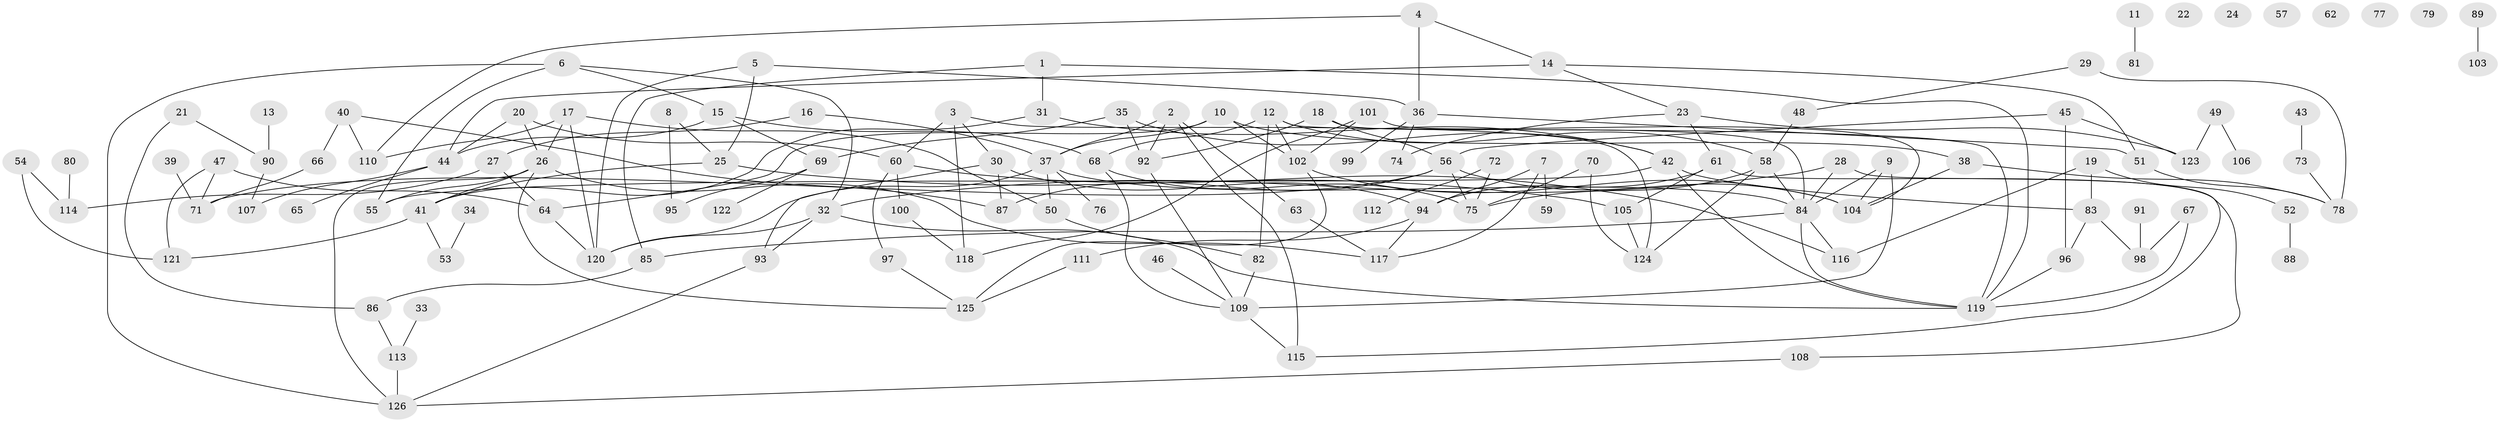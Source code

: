 // coarse degree distribution, {8: 0.017857142857142856, 7: 0.05357142857142857, 5: 0.10714285714285714, 6: 0.03571428571428571, 11: 0.03571428571428571, 4: 0.08928571428571429, 3: 0.08928571428571429, 16: 0.017857142857142856, 0: 0.14285714285714285, 13: 0.017857142857142856, 2: 0.17857142857142858, 10: 0.017857142857142856, 9: 0.017857142857142856, 1: 0.17857142857142858}
// Generated by graph-tools (version 1.1) at 2025/16/03/04/25 18:16:25]
// undirected, 126 vertices, 185 edges
graph export_dot {
graph [start="1"]
  node [color=gray90,style=filled];
  1;
  2;
  3;
  4;
  5;
  6;
  7;
  8;
  9;
  10;
  11;
  12;
  13;
  14;
  15;
  16;
  17;
  18;
  19;
  20;
  21;
  22;
  23;
  24;
  25;
  26;
  27;
  28;
  29;
  30;
  31;
  32;
  33;
  34;
  35;
  36;
  37;
  38;
  39;
  40;
  41;
  42;
  43;
  44;
  45;
  46;
  47;
  48;
  49;
  50;
  51;
  52;
  53;
  54;
  55;
  56;
  57;
  58;
  59;
  60;
  61;
  62;
  63;
  64;
  65;
  66;
  67;
  68;
  69;
  70;
  71;
  72;
  73;
  74;
  75;
  76;
  77;
  78;
  79;
  80;
  81;
  82;
  83;
  84;
  85;
  86;
  87;
  88;
  89;
  90;
  91;
  92;
  93;
  94;
  95;
  96;
  97;
  98;
  99;
  100;
  101;
  102;
  103;
  104;
  105;
  106;
  107;
  108;
  109;
  110;
  111;
  112;
  113;
  114;
  115;
  116;
  117;
  118;
  119;
  120;
  121;
  122;
  123;
  124;
  125;
  126;
  1 -- 31;
  1 -- 85;
  1 -- 119;
  2 -- 37;
  2 -- 63;
  2 -- 92;
  2 -- 115;
  3 -- 30;
  3 -- 60;
  3 -- 118;
  3 -- 124;
  4 -- 14;
  4 -- 36;
  4 -- 110;
  5 -- 25;
  5 -- 36;
  5 -- 120;
  6 -- 15;
  6 -- 32;
  6 -- 55;
  6 -- 126;
  7 -- 59;
  7 -- 94;
  7 -- 117;
  8 -- 25;
  8 -- 95;
  9 -- 84;
  9 -- 104;
  9 -- 109;
  10 -- 37;
  10 -- 38;
  10 -- 64;
  10 -- 102;
  11 -- 81;
  12 -- 58;
  12 -- 68;
  12 -- 82;
  12 -- 102;
  12 -- 119;
  13 -- 90;
  14 -- 23;
  14 -- 44;
  14 -- 51;
  15 -- 44;
  15 -- 68;
  15 -- 69;
  16 -- 27;
  16 -- 37;
  17 -- 26;
  17 -- 50;
  17 -- 110;
  17 -- 120;
  18 -- 56;
  18 -- 84;
  18 -- 92;
  19 -- 52;
  19 -- 83;
  19 -- 116;
  20 -- 26;
  20 -- 44;
  20 -- 60;
  21 -- 86;
  21 -- 90;
  23 -- 61;
  23 -- 74;
  23 -- 123;
  25 -- 41;
  25 -- 105;
  26 -- 41;
  26 -- 55;
  26 -- 117;
  26 -- 125;
  26 -- 126;
  27 -- 64;
  27 -- 114;
  28 -- 32;
  28 -- 84;
  28 -- 115;
  29 -- 48;
  29 -- 78;
  30 -- 87;
  30 -- 93;
  30 -- 94;
  31 -- 41;
  31 -- 42;
  32 -- 93;
  32 -- 119;
  32 -- 120;
  33 -- 113;
  34 -- 53;
  35 -- 42;
  35 -- 69;
  35 -- 92;
  36 -- 51;
  36 -- 74;
  36 -- 99;
  37 -- 50;
  37 -- 76;
  37 -- 84;
  37 -- 120;
  38 -- 78;
  38 -- 104;
  39 -- 71;
  40 -- 66;
  40 -- 87;
  40 -- 110;
  41 -- 53;
  41 -- 121;
  42 -- 55;
  42 -- 83;
  42 -- 119;
  43 -- 73;
  44 -- 65;
  44 -- 107;
  45 -- 56;
  45 -- 96;
  45 -- 123;
  46 -- 109;
  47 -- 64;
  47 -- 71;
  47 -- 121;
  48 -- 58;
  49 -- 106;
  49 -- 123;
  50 -- 82;
  51 -- 78;
  52 -- 88;
  54 -- 114;
  54 -- 121;
  56 -- 71;
  56 -- 75;
  56 -- 87;
  56 -- 104;
  58 -- 75;
  58 -- 84;
  58 -- 124;
  60 -- 97;
  60 -- 100;
  60 -- 116;
  61 -- 94;
  61 -- 105;
  61 -- 108;
  63 -- 117;
  64 -- 120;
  66 -- 71;
  67 -- 98;
  67 -- 119;
  68 -- 75;
  68 -- 109;
  69 -- 95;
  69 -- 122;
  70 -- 75;
  70 -- 124;
  72 -- 75;
  72 -- 112;
  73 -- 78;
  80 -- 114;
  82 -- 109;
  83 -- 96;
  83 -- 98;
  84 -- 85;
  84 -- 116;
  84 -- 119;
  85 -- 86;
  86 -- 113;
  89 -- 103;
  90 -- 107;
  91 -- 98;
  92 -- 109;
  93 -- 126;
  94 -- 111;
  94 -- 117;
  96 -- 119;
  97 -- 125;
  100 -- 118;
  101 -- 102;
  101 -- 104;
  101 -- 118;
  102 -- 104;
  102 -- 125;
  105 -- 124;
  108 -- 126;
  109 -- 115;
  111 -- 125;
  113 -- 126;
}
